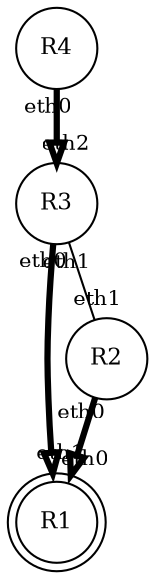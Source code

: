 graph "reso" {
  graph [outputorder=nodesfirst, overlap="scale", mindist=5, K=1] ;
  edge [labelfontsize=10, fontsize=8, labeldistance=1.0, len=2.0] ;
  node [fontsize=11] ;
  "R1" [shape=doublecircle] ;
  "R2" [shape=circle] ;
  "R3" [shape=circle] ;
  "R4" [shape=circle] ;
  "R2" -- "R1" [headlabel="eth0", taillabel="eth0", dir="both", arrowtail=none, arrowhead=empty, penwidth=3] ;
  "R3" -- "R1" [headlabel="eth1", taillabel="eth0", dir="both", arrowtail=none, arrowhead=empty, penwidth=3] ;
  "R3" -- "R2" [headlabel="eth1", taillabel="eth1", dir="both", arrowtail=none, arrowhead=none] ;
  "R4" -- "R3" [headlabel="eth2", taillabel="eth0", dir="both", arrowtail=none, arrowhead=empty, penwidth=3] ;
}
